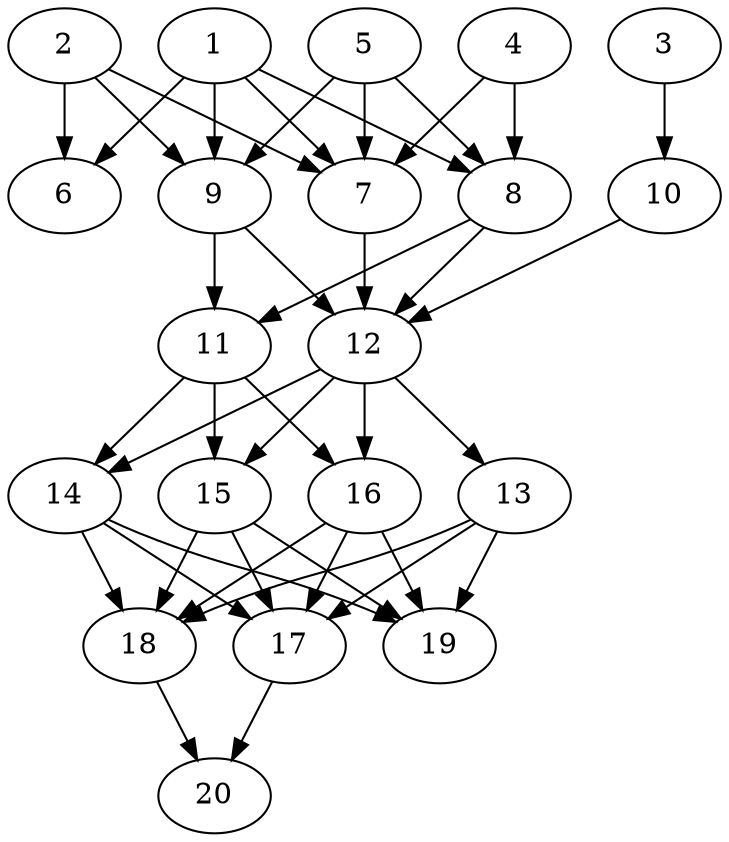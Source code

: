 // DAG automatically generated by daggen at Tue Jul 23 14:31:37 2019
// ./daggen --dot -n 20 --ccr 0.4 --fat 0.5 --regular 0.5 --density 0.8 --mindata 5242880 --maxdata 52428800 
digraph G {
  1 [size="117358080", alpha="0.03", expect_size="46943232"] 
  1 -> 6 [size ="46943232"]
  1 -> 7 [size ="46943232"]
  1 -> 8 [size ="46943232"]
  1 -> 9 [size ="46943232"]
  2 [size="54694400", alpha="0.15", expect_size="21877760"] 
  2 -> 6 [size ="21877760"]
  2 -> 7 [size ="21877760"]
  2 -> 9 [size ="21877760"]
  3 [size="122675200", alpha="0.15", expect_size="49070080"] 
  3 -> 10 [size ="49070080"]
  4 [size="56010240", alpha="0.04", expect_size="22404096"] 
  4 -> 7 [size ="22404096"]
  4 -> 8 [size ="22404096"]
  5 [size="73907200", alpha="0.04", expect_size="29562880"] 
  5 -> 7 [size ="29562880"]
  5 -> 8 [size ="29562880"]
  5 -> 9 [size ="29562880"]
  6 [size="118858240", alpha="0.19", expect_size="47543296"] 
  7 [size="101189120", alpha="0.09", expect_size="40475648"] 
  7 -> 12 [size ="40475648"]
  8 [size="61242880", alpha="0.14", expect_size="24497152"] 
  8 -> 11 [size ="24497152"]
  8 -> 12 [size ="24497152"]
  9 [size="89274880", alpha="0.10", expect_size="35709952"] 
  9 -> 11 [size ="35709952"]
  9 -> 12 [size ="35709952"]
  10 [size="104291840", alpha="0.18", expect_size="41716736"] 
  10 -> 12 [size ="41716736"]
  11 [size="93954560", alpha="0.03", expect_size="37581824"] 
  11 -> 14 [size ="37581824"]
  11 -> 15 [size ="37581824"]
  11 -> 16 [size ="37581824"]
  12 [size="109780480", alpha="0.14", expect_size="43912192"] 
  12 -> 13 [size ="43912192"]
  12 -> 14 [size ="43912192"]
  12 -> 15 [size ="43912192"]
  12 -> 16 [size ="43912192"]
  13 [size="78115840", alpha="0.19", expect_size="31246336"] 
  13 -> 17 [size ="31246336"]
  13 -> 18 [size ="31246336"]
  13 -> 19 [size ="31246336"]
  14 [size="48133120", alpha="0.08", expect_size="19253248"] 
  14 -> 17 [size ="19253248"]
  14 -> 18 [size ="19253248"]
  14 -> 19 [size ="19253248"]
  15 [size="69025280", alpha="0.10", expect_size="27610112"] 
  15 -> 17 [size ="27610112"]
  15 -> 18 [size ="27610112"]
  15 -> 19 [size ="27610112"]
  16 [size="90176000", alpha="0.07", expect_size="36070400"] 
  16 -> 17 [size ="36070400"]
  16 -> 18 [size ="36070400"]
  16 -> 19 [size ="36070400"]
  17 [size="83957760", alpha="0.10", expect_size="33583104"] 
  17 -> 20 [size ="33583104"]
  18 [size="18933760", alpha="0.07", expect_size="7573504"] 
  18 -> 20 [size ="7573504"]
  19 [size="102589440", alpha="0.02", expect_size="41035776"] 
  20 [size="44285440", alpha="0.07", expect_size="17714176"] 
}
